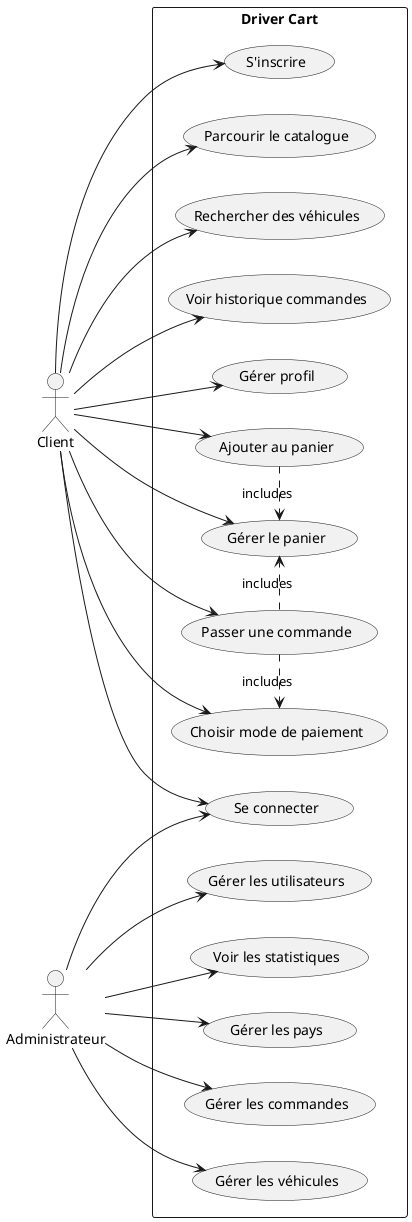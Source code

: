@startuml Driver Cart - Use Case Diagram

left to right direction
skinparam packageStyle rectangle

actor "Client" as client
actor "Administrateur" as admin

rectangle "Driver Cart" {
  usecase "S'inscrire" as UC1
  usecase "Se connecter" as UC2
  usecase "Parcourir le catalogue" as UC3
  usecase "Rechercher des véhicules" as UC4
  usecase "Ajouter au panier" as UC5
  usecase "Gérer le panier" as UC6
  usecase "Passer une commande" as UC7
  usecase "Choisir mode de paiement" as UC8
  usecase "Voir historique commandes" as UC9
  usecase "Gérer profil" as UC10
  
  usecase "Gérer les véhicules" as UC11
  usecase "Gérer les utilisateurs" as UC12
  usecase "Voir les statistiques" as UC13
  usecase "Gérer les pays" as UC14
  usecase "Gérer les commandes" as UC15
}

client --> UC1
client --> UC2
client --> UC3
client --> UC4
client --> UC5
client --> UC6
client --> UC7
client --> UC8
client --> UC9
client --> UC10

admin --> UC11
admin --> UC12
admin --> UC13
admin --> UC14
admin --> UC15
admin --> UC2

UC5 .> UC6 : includes
UC7 .> UC8 : includes
UC7 .> UC6 : includes

@enduml
